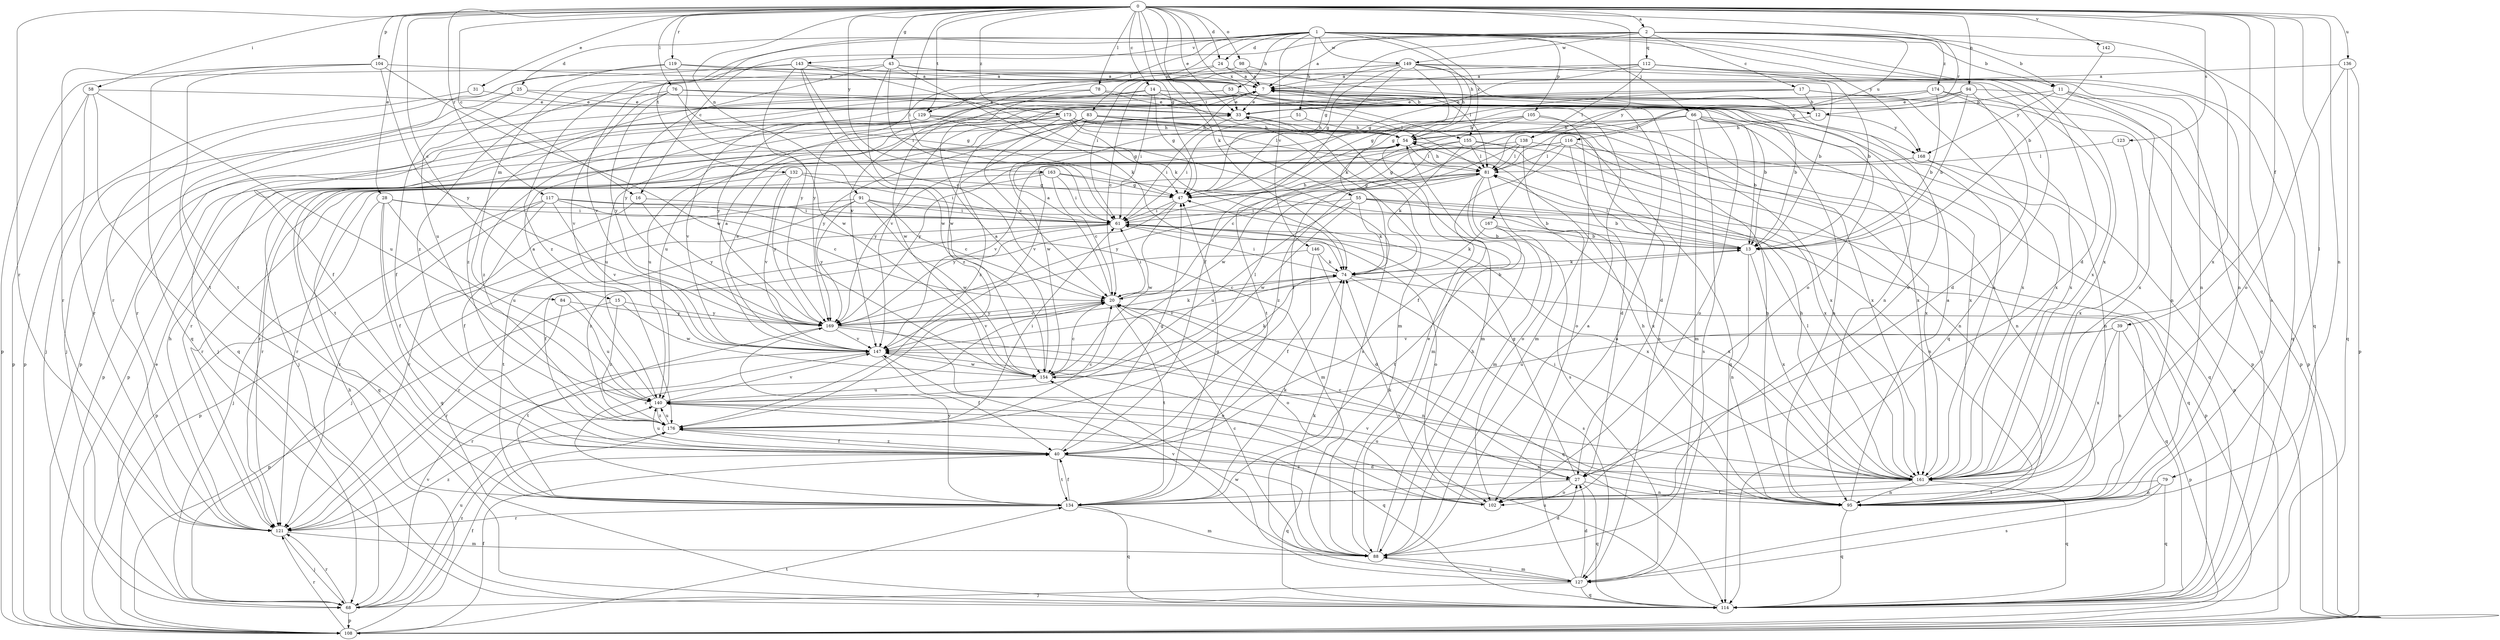 strict digraph  {
0;
1;
2;
7;
11;
12;
13;
14;
15;
16;
17;
20;
24;
25;
27;
28;
31;
33;
39;
40;
43;
47;
51;
53;
54;
55;
58;
61;
66;
68;
74;
76;
78;
79;
81;
83;
84;
88;
91;
94;
95;
98;
102;
104;
105;
108;
112;
114;
116;
117;
119;
121;
123;
127;
129;
132;
134;
136;
138;
140;
142;
143;
146;
147;
149;
154;
155;
161;
163;
167;
168;
169;
173;
174;
176;
0 -> 2  [label=a];
0 -> 14  [label=c];
0 -> 15  [label=c];
0 -> 16  [label=c];
0 -> 24  [label=d];
0 -> 28  [label=e];
0 -> 31  [label=e];
0 -> 33  [label=e];
0 -> 39  [label=f];
0 -> 43  [label=g];
0 -> 47  [label=g];
0 -> 55  [label=i];
0 -> 58  [label=i];
0 -> 61  [label=i];
0 -> 74  [label=k];
0 -> 76  [label=l];
0 -> 78  [label=l];
0 -> 79  [label=l];
0 -> 91  [label=n];
0 -> 94  [label=n];
0 -> 95  [label=n];
0 -> 98  [label=o];
0 -> 104  [label=p];
0 -> 116  [label=r];
0 -> 117  [label=r];
0 -> 119  [label=r];
0 -> 121  [label=r];
0 -> 123  [label=s];
0 -> 127  [label=s];
0 -> 129  [label=t];
0 -> 136  [label=u];
0 -> 142  [label=v];
0 -> 155  [label=x];
0 -> 163  [label=y];
0 -> 167  [label=y];
0 -> 173  [label=z];
1 -> 11  [label=b];
1 -> 24  [label=d];
1 -> 25  [label=d];
1 -> 27  [label=d];
1 -> 51  [label=h];
1 -> 53  [label=h];
1 -> 54  [label=h];
1 -> 66  [label=j];
1 -> 83  [label=m];
1 -> 105  [label=p];
1 -> 129  [label=t];
1 -> 132  [label=t];
1 -> 143  [label=v];
1 -> 146  [label=v];
1 -> 149  [label=w];
1 -> 155  [label=x];
1 -> 161  [label=x];
1 -> 168  [label=y];
2 -> 7  [label=a];
2 -> 11  [label=b];
2 -> 16  [label=c];
2 -> 17  [label=c];
2 -> 47  [label=g];
2 -> 84  [label=m];
2 -> 112  [label=q];
2 -> 114  [label=q];
2 -> 138  [label=u];
2 -> 149  [label=w];
2 -> 161  [label=x];
2 -> 174  [label=z];
7 -> 33  [label=e];
7 -> 127  [label=s];
7 -> 176  [label=z];
11 -> 12  [label=b];
11 -> 95  [label=n];
11 -> 114  [label=q];
11 -> 161  [label=x];
11 -> 168  [label=y];
12 -> 54  [label=h];
12 -> 168  [label=y];
13 -> 74  [label=k];
13 -> 81  [label=l];
13 -> 95  [label=n];
13 -> 161  [label=x];
14 -> 12  [label=b];
14 -> 47  [label=g];
14 -> 61  [label=i];
14 -> 88  [label=m];
14 -> 108  [label=p];
14 -> 168  [label=y];
14 -> 169  [label=y];
15 -> 108  [label=p];
15 -> 154  [label=w];
15 -> 169  [label=y];
15 -> 176  [label=z];
16 -> 61  [label=i];
16 -> 121  [label=r];
16 -> 169  [label=y];
17 -> 12  [label=b];
17 -> 33  [label=e];
17 -> 47  [label=g];
17 -> 108  [label=p];
17 -> 161  [label=x];
17 -> 176  [label=z];
20 -> 7  [label=a];
20 -> 13  [label=b];
20 -> 61  [label=i];
20 -> 102  [label=o];
20 -> 114  [label=q];
20 -> 134  [label=t];
20 -> 147  [label=v];
20 -> 169  [label=y];
24 -> 7  [label=a];
24 -> 13  [label=b];
24 -> 61  [label=i];
24 -> 147  [label=v];
25 -> 33  [label=e];
25 -> 40  [label=f];
25 -> 95  [label=n];
25 -> 121  [label=r];
27 -> 20  [label=c];
27 -> 47  [label=g];
27 -> 95  [label=n];
27 -> 102  [label=o];
27 -> 114  [label=q];
27 -> 134  [label=t];
28 -> 13  [label=b];
28 -> 40  [label=f];
28 -> 61  [label=i];
28 -> 68  [label=j];
28 -> 114  [label=q];
28 -> 140  [label=u];
31 -> 33  [label=e];
31 -> 108  [label=p];
33 -> 54  [label=h];
33 -> 61  [label=i];
33 -> 88  [label=m];
39 -> 95  [label=n];
39 -> 108  [label=p];
39 -> 140  [label=u];
39 -> 147  [label=v];
39 -> 161  [label=x];
40 -> 27  [label=d];
40 -> 47  [label=g];
40 -> 114  [label=q];
40 -> 134  [label=t];
40 -> 140  [label=u];
40 -> 161  [label=x];
40 -> 176  [label=z];
43 -> 7  [label=a];
43 -> 61  [label=i];
43 -> 74  [label=k];
43 -> 108  [label=p];
43 -> 114  [label=q];
43 -> 154  [label=w];
43 -> 169  [label=y];
47 -> 61  [label=i];
47 -> 154  [label=w];
47 -> 169  [label=y];
51 -> 54  [label=h];
51 -> 61  [label=i];
53 -> 33  [label=e];
53 -> 68  [label=j];
53 -> 81  [label=l];
53 -> 121  [label=r];
53 -> 161  [label=x];
54 -> 81  [label=l];
54 -> 88  [label=m];
55 -> 61  [label=i];
55 -> 74  [label=k];
55 -> 95  [label=n];
55 -> 108  [label=p];
55 -> 114  [label=q];
55 -> 140  [label=u];
55 -> 154  [label=w];
58 -> 33  [label=e];
58 -> 68  [label=j];
58 -> 108  [label=p];
58 -> 114  [label=q];
58 -> 140  [label=u];
61 -> 13  [label=b];
61 -> 40  [label=f];
61 -> 54  [label=h];
61 -> 102  [label=o];
61 -> 134  [label=t];
61 -> 161  [label=x];
61 -> 176  [label=z];
66 -> 13  [label=b];
66 -> 40  [label=f];
66 -> 54  [label=h];
66 -> 88  [label=m];
66 -> 95  [label=n];
66 -> 102  [label=o];
66 -> 121  [label=r];
66 -> 127  [label=s];
66 -> 161  [label=x];
68 -> 33  [label=e];
68 -> 40  [label=f];
68 -> 108  [label=p];
68 -> 121  [label=r];
68 -> 140  [label=u];
68 -> 147  [label=v];
68 -> 176  [label=z];
74 -> 20  [label=c];
74 -> 61  [label=i];
74 -> 114  [label=q];
74 -> 127  [label=s];
74 -> 147  [label=v];
76 -> 13  [label=b];
76 -> 33  [label=e];
76 -> 47  [label=g];
76 -> 68  [label=j];
76 -> 147  [label=v];
76 -> 169  [label=y];
78 -> 13  [label=b];
78 -> 33  [label=e];
78 -> 40  [label=f];
78 -> 154  [label=w];
79 -> 95  [label=n];
79 -> 114  [label=q];
79 -> 127  [label=s];
79 -> 134  [label=t];
81 -> 47  [label=g];
81 -> 54  [label=h];
81 -> 88  [label=m];
81 -> 102  [label=o];
81 -> 121  [label=r];
81 -> 127  [label=s];
81 -> 169  [label=y];
81 -> 176  [label=z];
83 -> 27  [label=d];
83 -> 54  [label=h];
83 -> 140  [label=u];
83 -> 154  [label=w];
83 -> 161  [label=x];
83 -> 169  [label=y];
83 -> 176  [label=z];
84 -> 121  [label=r];
84 -> 140  [label=u];
84 -> 169  [label=y];
88 -> 7  [label=a];
88 -> 20  [label=c];
88 -> 27  [label=d];
88 -> 33  [label=e];
88 -> 54  [label=h];
88 -> 74  [label=k];
88 -> 127  [label=s];
88 -> 147  [label=v];
91 -> 13  [label=b];
91 -> 20  [label=c];
91 -> 61  [label=i];
91 -> 68  [label=j];
91 -> 108  [label=p];
91 -> 154  [label=w];
91 -> 169  [label=y];
94 -> 13  [label=b];
94 -> 27  [label=d];
94 -> 33  [label=e];
94 -> 47  [label=g];
94 -> 81  [label=l];
94 -> 108  [label=p];
95 -> 7  [label=a];
95 -> 54  [label=h];
95 -> 61  [label=i];
95 -> 114  [label=q];
95 -> 147  [label=v];
98 -> 7  [label=a];
98 -> 102  [label=o];
98 -> 176  [label=z];
102 -> 74  [label=k];
102 -> 176  [label=z];
104 -> 7  [label=a];
104 -> 114  [label=q];
104 -> 121  [label=r];
104 -> 134  [label=t];
104 -> 154  [label=w];
104 -> 169  [label=y];
105 -> 54  [label=h];
105 -> 68  [label=j];
105 -> 88  [label=m];
105 -> 134  [label=t];
105 -> 161  [label=x];
108 -> 40  [label=f];
108 -> 54  [label=h];
108 -> 121  [label=r];
108 -> 134  [label=t];
112 -> 7  [label=a];
112 -> 13  [label=b];
112 -> 47  [label=g];
112 -> 81  [label=l];
112 -> 95  [label=n];
112 -> 114  [label=q];
112 -> 147  [label=v];
114 -> 140  [label=u];
116 -> 27  [label=d];
116 -> 40  [label=f];
116 -> 81  [label=l];
116 -> 95  [label=n];
116 -> 147  [label=v];
116 -> 161  [label=x];
116 -> 169  [label=y];
117 -> 20  [label=c];
117 -> 40  [label=f];
117 -> 61  [label=i];
117 -> 88  [label=m];
117 -> 108  [label=p];
117 -> 121  [label=r];
117 -> 147  [label=v];
119 -> 7  [label=a];
119 -> 81  [label=l];
119 -> 134  [label=t];
119 -> 140  [label=u];
119 -> 154  [label=w];
121 -> 54  [label=h];
121 -> 68  [label=j];
121 -> 88  [label=m];
121 -> 176  [label=z];
123 -> 81  [label=l];
123 -> 161  [label=x];
127 -> 7  [label=a];
127 -> 27  [label=d];
127 -> 68  [label=j];
127 -> 88  [label=m];
127 -> 114  [label=q];
127 -> 154  [label=w];
129 -> 54  [label=h];
129 -> 108  [label=p];
129 -> 114  [label=q];
129 -> 127  [label=s];
129 -> 134  [label=t];
129 -> 147  [label=v];
132 -> 47  [label=g];
132 -> 61  [label=i];
132 -> 121  [label=r];
132 -> 147  [label=v];
132 -> 169  [label=y];
134 -> 20  [label=c];
134 -> 40  [label=f];
134 -> 47  [label=g];
134 -> 74  [label=k];
134 -> 88  [label=m];
134 -> 114  [label=q];
134 -> 121  [label=r];
134 -> 169  [label=y];
136 -> 7  [label=a];
136 -> 102  [label=o];
136 -> 108  [label=p];
136 -> 114  [label=q];
138 -> 20  [label=c];
138 -> 81  [label=l];
138 -> 102  [label=o];
138 -> 114  [label=q];
138 -> 169  [label=y];
140 -> 7  [label=a];
140 -> 114  [label=q];
140 -> 147  [label=v];
140 -> 176  [label=z];
142 -> 13  [label=b];
143 -> 7  [label=a];
143 -> 20  [label=c];
143 -> 74  [label=k];
143 -> 121  [label=r];
143 -> 154  [label=w];
143 -> 169  [label=y];
143 -> 176  [label=z];
146 -> 27  [label=d];
146 -> 40  [label=f];
146 -> 74  [label=k];
146 -> 121  [label=r];
147 -> 7  [label=a];
147 -> 33  [label=e];
147 -> 40  [label=f];
147 -> 121  [label=r];
147 -> 154  [label=w];
149 -> 7  [label=a];
149 -> 20  [label=c];
149 -> 40  [label=f];
149 -> 47  [label=g];
149 -> 54  [label=h];
149 -> 74  [label=k];
149 -> 95  [label=n];
149 -> 102  [label=o];
149 -> 161  [label=x];
149 -> 169  [label=y];
154 -> 7  [label=a];
154 -> 20  [label=c];
154 -> 74  [label=k];
154 -> 81  [label=l];
154 -> 140  [label=u];
155 -> 47  [label=g];
155 -> 74  [label=k];
155 -> 81  [label=l];
155 -> 95  [label=n];
155 -> 154  [label=w];
155 -> 161  [label=x];
161 -> 7  [label=a];
161 -> 54  [label=h];
161 -> 81  [label=l];
161 -> 95  [label=n];
161 -> 114  [label=q];
161 -> 134  [label=t];
161 -> 140  [label=u];
161 -> 147  [label=v];
163 -> 20  [label=c];
163 -> 47  [label=g];
163 -> 61  [label=i];
163 -> 114  [label=q];
163 -> 121  [label=r];
163 -> 161  [label=x];
167 -> 13  [label=b];
167 -> 74  [label=k];
167 -> 134  [label=t];
167 -> 161  [label=x];
168 -> 95  [label=n];
168 -> 108  [label=p];
168 -> 121  [label=r];
168 -> 147  [label=v];
169 -> 20  [label=c];
169 -> 74  [label=k];
169 -> 95  [label=n];
169 -> 102  [label=o];
169 -> 134  [label=t];
169 -> 147  [label=v];
173 -> 20  [label=c];
173 -> 47  [label=g];
173 -> 54  [label=h];
173 -> 81  [label=l];
173 -> 95  [label=n];
173 -> 108  [label=p];
173 -> 140  [label=u];
173 -> 161  [label=x];
173 -> 176  [label=z];
174 -> 13  [label=b];
174 -> 33  [label=e];
174 -> 108  [label=p];
174 -> 140  [label=u];
174 -> 147  [label=v];
174 -> 161  [label=x];
176 -> 20  [label=c];
176 -> 40  [label=f];
176 -> 61  [label=i];
176 -> 140  [label=u];
}
